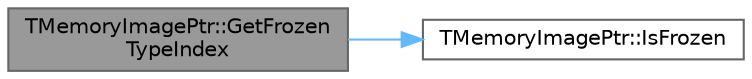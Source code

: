 digraph "TMemoryImagePtr::GetFrozenTypeIndex"
{
 // INTERACTIVE_SVG=YES
 // LATEX_PDF_SIZE
  bgcolor="transparent";
  edge [fontname=Helvetica,fontsize=10,labelfontname=Helvetica,labelfontsize=10];
  node [fontname=Helvetica,fontsize=10,shape=box,height=0.2,width=0.4];
  rankdir="LR";
  Node1 [id="Node000001",label="TMemoryImagePtr::GetFrozen\lTypeIndex",height=0.2,width=0.4,color="gray40", fillcolor="grey60", style="filled", fontcolor="black",tooltip=" "];
  Node1 -> Node2 [id="edge1_Node000001_Node000002",color="steelblue1",style="solid",tooltip=" "];
  Node2 [id="Node000002",label="TMemoryImagePtr::IsFrozen",height=0.2,width=0.4,color="grey40", fillcolor="white", style="filled",URL="$d3/d87/classTMemoryImagePtr.html#a858b66bc94d0d7ee99ddf83514fd4826",tooltip=" "];
}
